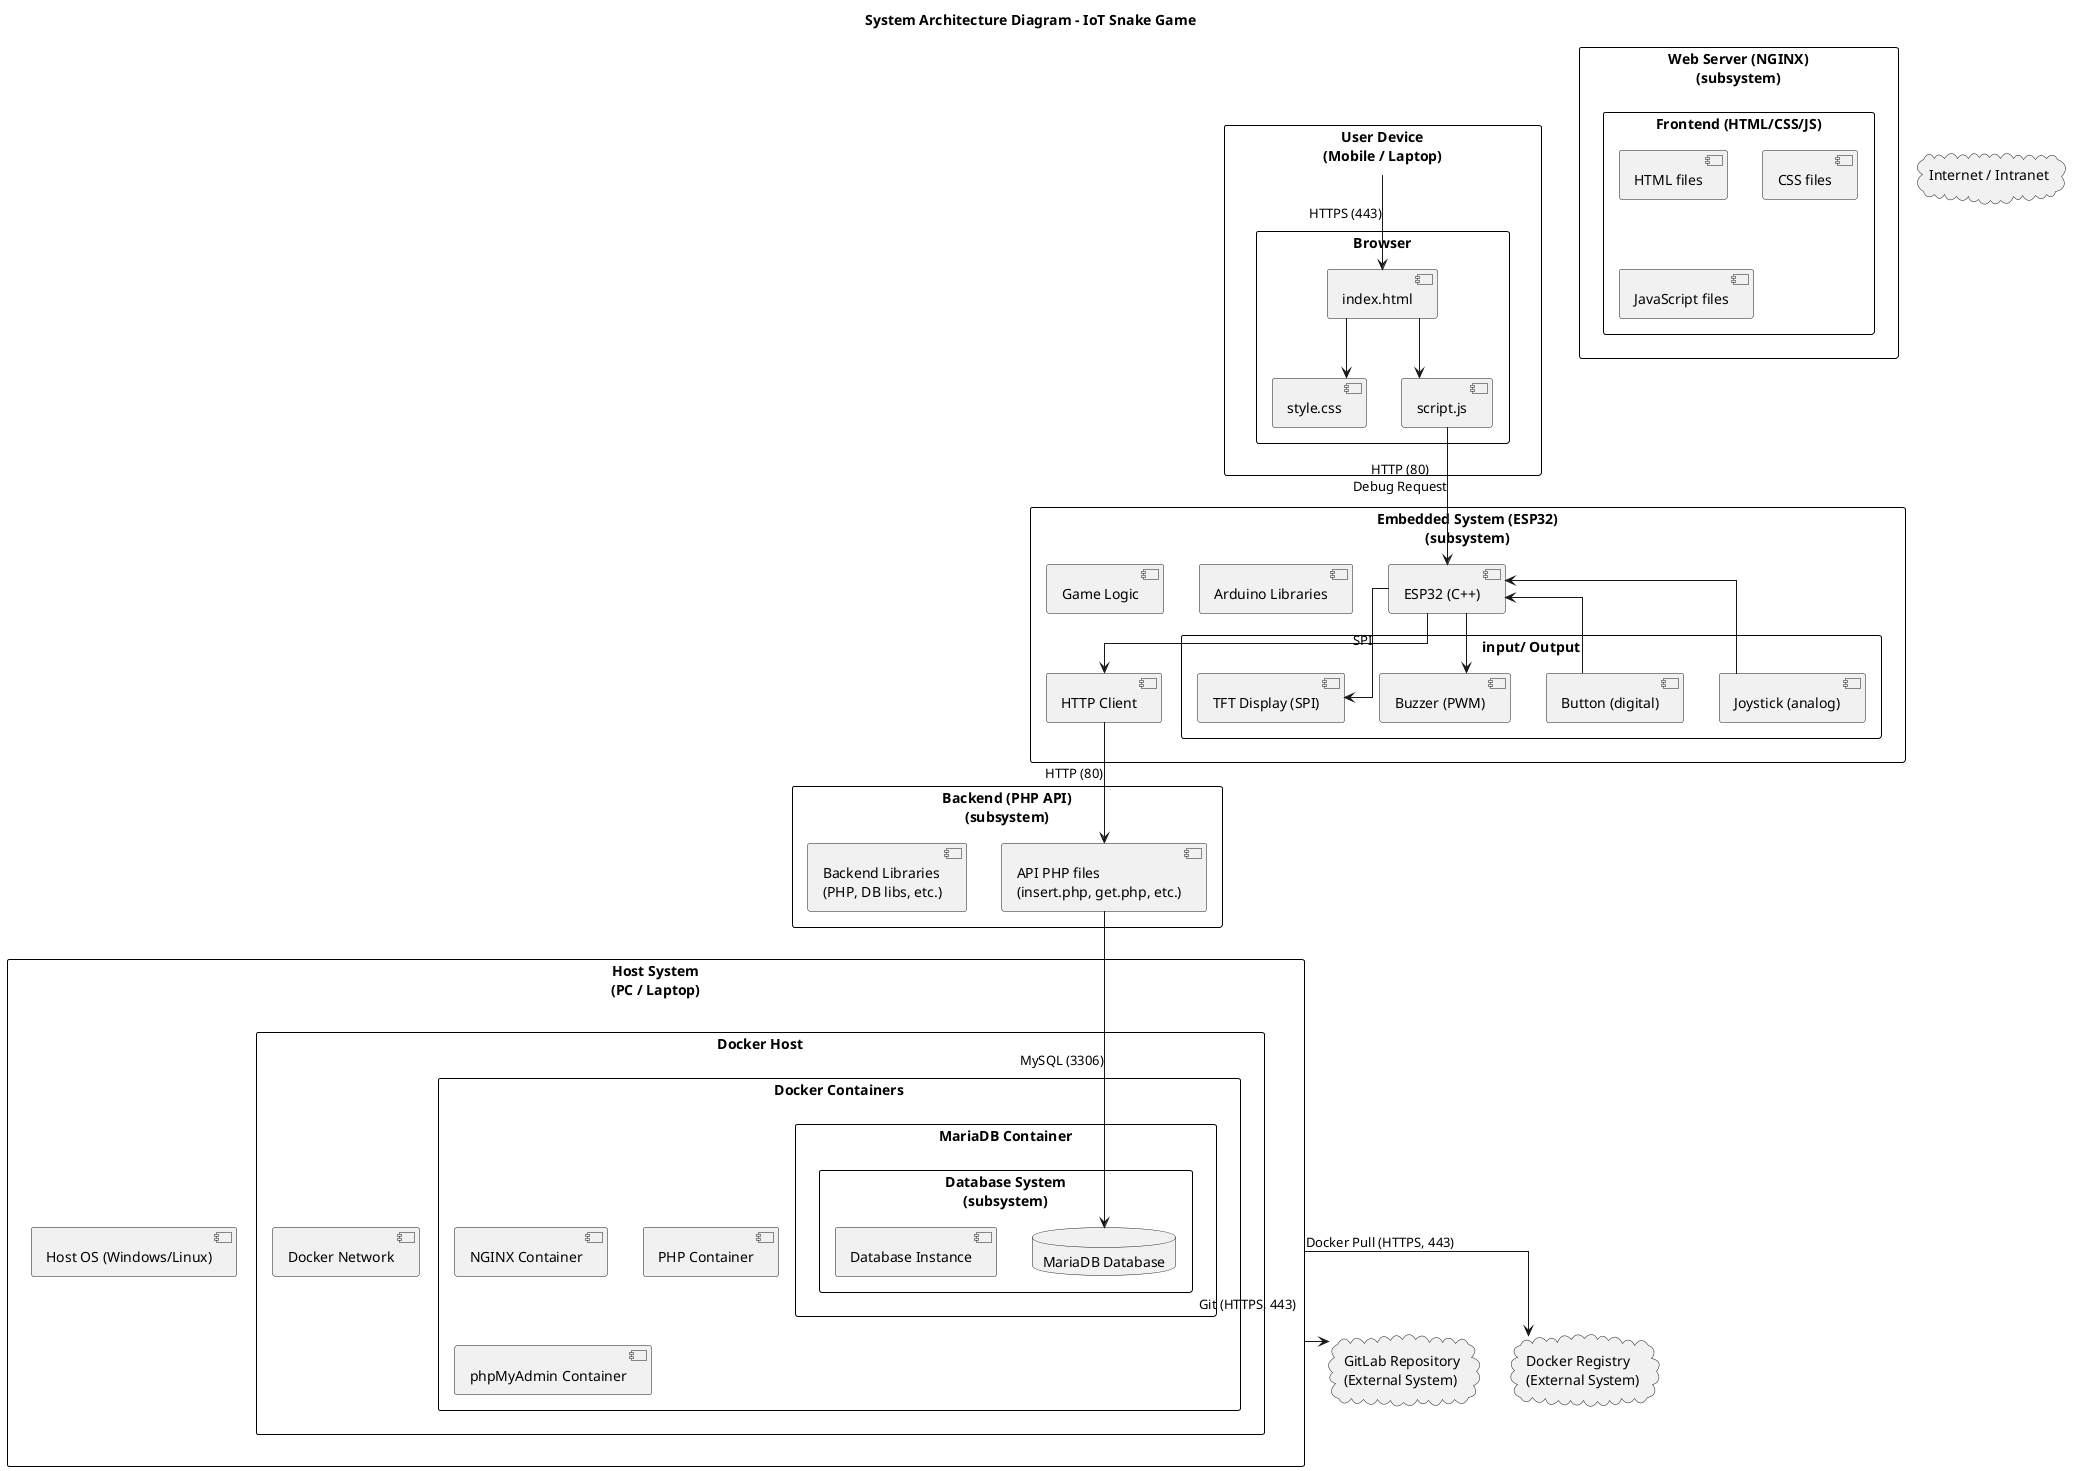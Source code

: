 @startuml
title System Architecture Diagram - IoT Snake Game

' Algemene layout
skinparam linetype ortho
skinparam rectangle {
  BackgroundColor White
  BorderColor Black
}

' Externe netwerken / systemen
cloud "Internet / Intranet" as Internet
cloud "GitLab Repository\n(External System)" as Gitlab
cloud "Docker Registry\n(External System)" as Registry

' User Device: smartphone, laptop enz.
rectangle "User Device\n(Mobile / Laptop)" as UserDevice {
  rectangle "Browser" {
    component "index.html"
    component "style.css"
    component "script.js"
  }
}

' Host System met Docker
rectangle "Host System\n(PC / Laptop)" as Host {
  component "Host OS (Windows/Linux)"
  
  rectangle "Docker Host" {
    component "Docker Network"
    
    rectangle "Docker Containers" {
      component "NGINX Container"
      component "PHP Container"
      
      ' Database subsystem in Container
      rectangle "MariaDB Container" {
        rectangle "Database System\n(subsystem)" {
          database "MariaDB Database" as DB
          component "Database Instance"
        }
      }
      
      component "phpMyAdmin Container"
    }
  }
}

' Web Server (NGINX)
rectangle "Web Server (NGINX)\n(subsystem)" {
  rectangle "Frontend (HTML/CSS/JS)" {
    component "HTML files"
    component "CSS files"
    component "JavaScript files"
    ' Frontend PHP-files: N/A (no frontend PHP in this project)
  }
}

' Backend (PHP API)
rectangle "Backend (PHP API)\n(subsystem)" {
  component "API PHP files\n(insert.php, get.php, etc.)"
  component "Backend Libraries\n(PHP, DB libs, etc.)"
}

' Embedded System
rectangle "Embedded System (ESP32)\n(subsystem)" {
  component "ESP32 (C++)"
  component "Arduino Libraries"
  component "Game Logic"
  component "HTTP Client"
  
  rectangle "input/ Output" {
    component "Joystick (analog)"
    component "Button (digital)"
    component "Buzzer (PWM)"
    component "TFT Display (SPI)"
  }
}

'
' COMMUNICATION LINES
'
UserDevice --> "index.html" : HTTPS (443)
"index.html" --> "style.css"
"index.html" --> "script.js"
"script.js" --> "ESP32 (C++)" : HTTP (80)\nDebug Request

"ESP32 (C++)" --> "HTTP Client"
"HTTP Client" --> "API PHP files\n(insert.php, get.php, etc.)" : HTTP (80)
"API PHP files\n(insert.php, get.php, etc.)" --> DB : MySQL (3306)

"ESP32 (C++)" --> "TFT Display (SPI)" : SPI
"Joystick (analog)" --> "ESP32 (C++)"
"Button (digital)" --> "ESP32 (C++)"
"ESP32 (C++)" --> "Buzzer (PWM)"

Host --> Gitlab : Git (HTTPS, 443)
Host --> Registry : Docker Pull (HTTPS, 443)

@enduml
